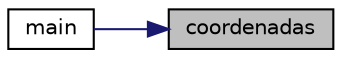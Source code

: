 digraph "coordenadas"
{
 // LATEX_PDF_SIZE
  edge [fontname="Helvetica",fontsize="10",labelfontname="Helvetica",labelfontsize="10"];
  node [fontname="Helvetica",fontsize="10",shape=record];
  rankdir="RL";
  Node1 [label="coordenadas",height=0.2,width=0.4,color="black", fillcolor="grey75", style="filled", fontcolor="black",tooltip="funcion para colocar cada una de las coordenadas del grafo en la la matriz"];
  Node1 -> Node2 [dir="back",color="midnightblue",fontsize="10",style="solid",fontname="Helvetica"];
  Node2 [label="main",height=0.2,width=0.4,color="black", fillcolor="white", style="filled",URL="$grafomain_8c.html#ae66f6b31b5ad750f1fe042a706a4e3d4",tooltip="funcion principal"];
}
